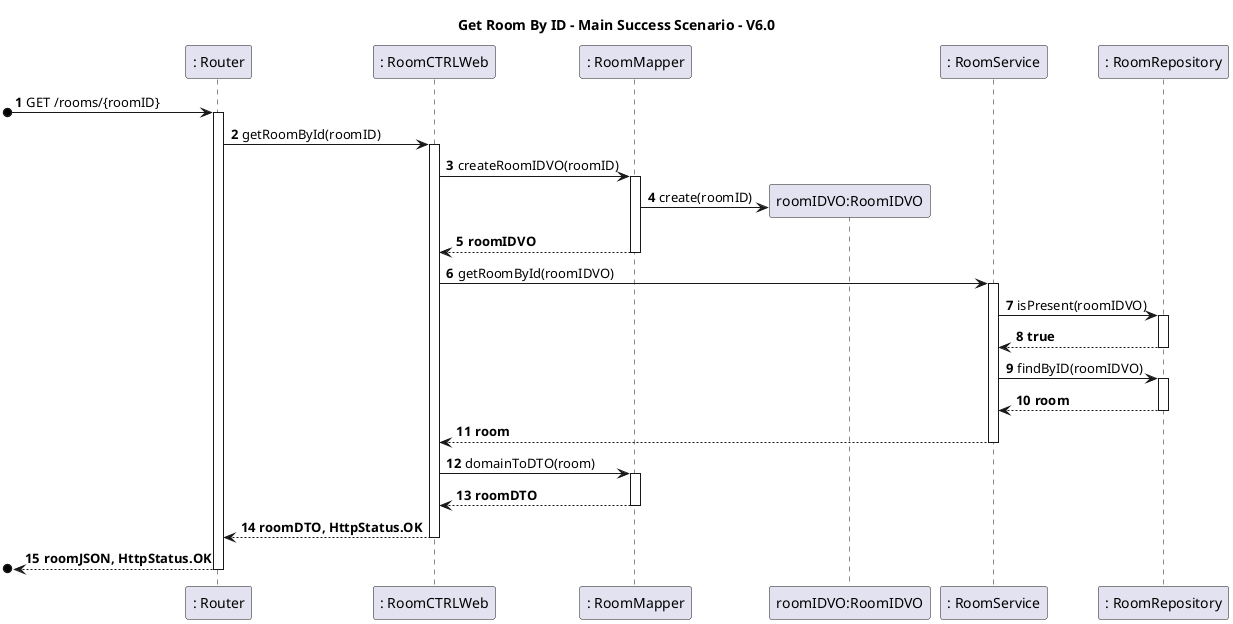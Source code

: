 @startuml
autonumber
title Get Room By ID - Main Success Scenario - V6.0

participant ": Router" as RT
participant ": RoomCTRLWeb" as C
participant ": RoomMapper" as RM
participant "roomIDVO:RoomIDVO" as RID
participant ": RoomService" as RS
participant ": RoomRepository" as RR

[o-> RT : GET /rooms/{roomID}
activate RT
RT-> C : getRoomById(roomID)
activate C

C -> RM : createRoomIDVO(roomID)
activate RM
RM -> RID** : create(roomID)
RM --> C : **roomIDVO**
deactivate RM

C -> RS : getRoomById(roomIDVO)
activate RS

RS -> RR : isPresent(roomIDVO)
activate RR
RR --> RS : **true**
deactivate RR
RS -> RR : findByID(roomIDVO)
activate RR
RR --> RS : **room**
deactivate RR
RS --> C : **room**
deactivate RS

C -> RM : domainToDTO(room)
activate RM
RM --> C : **roomDTO**
deactivate RM
C --> RT : **roomDTO, HttpStatus.OK**
deactivate C
[o<-- RT : **roomJSON, HttpStatus.OK**
deactivate RT
@enduml